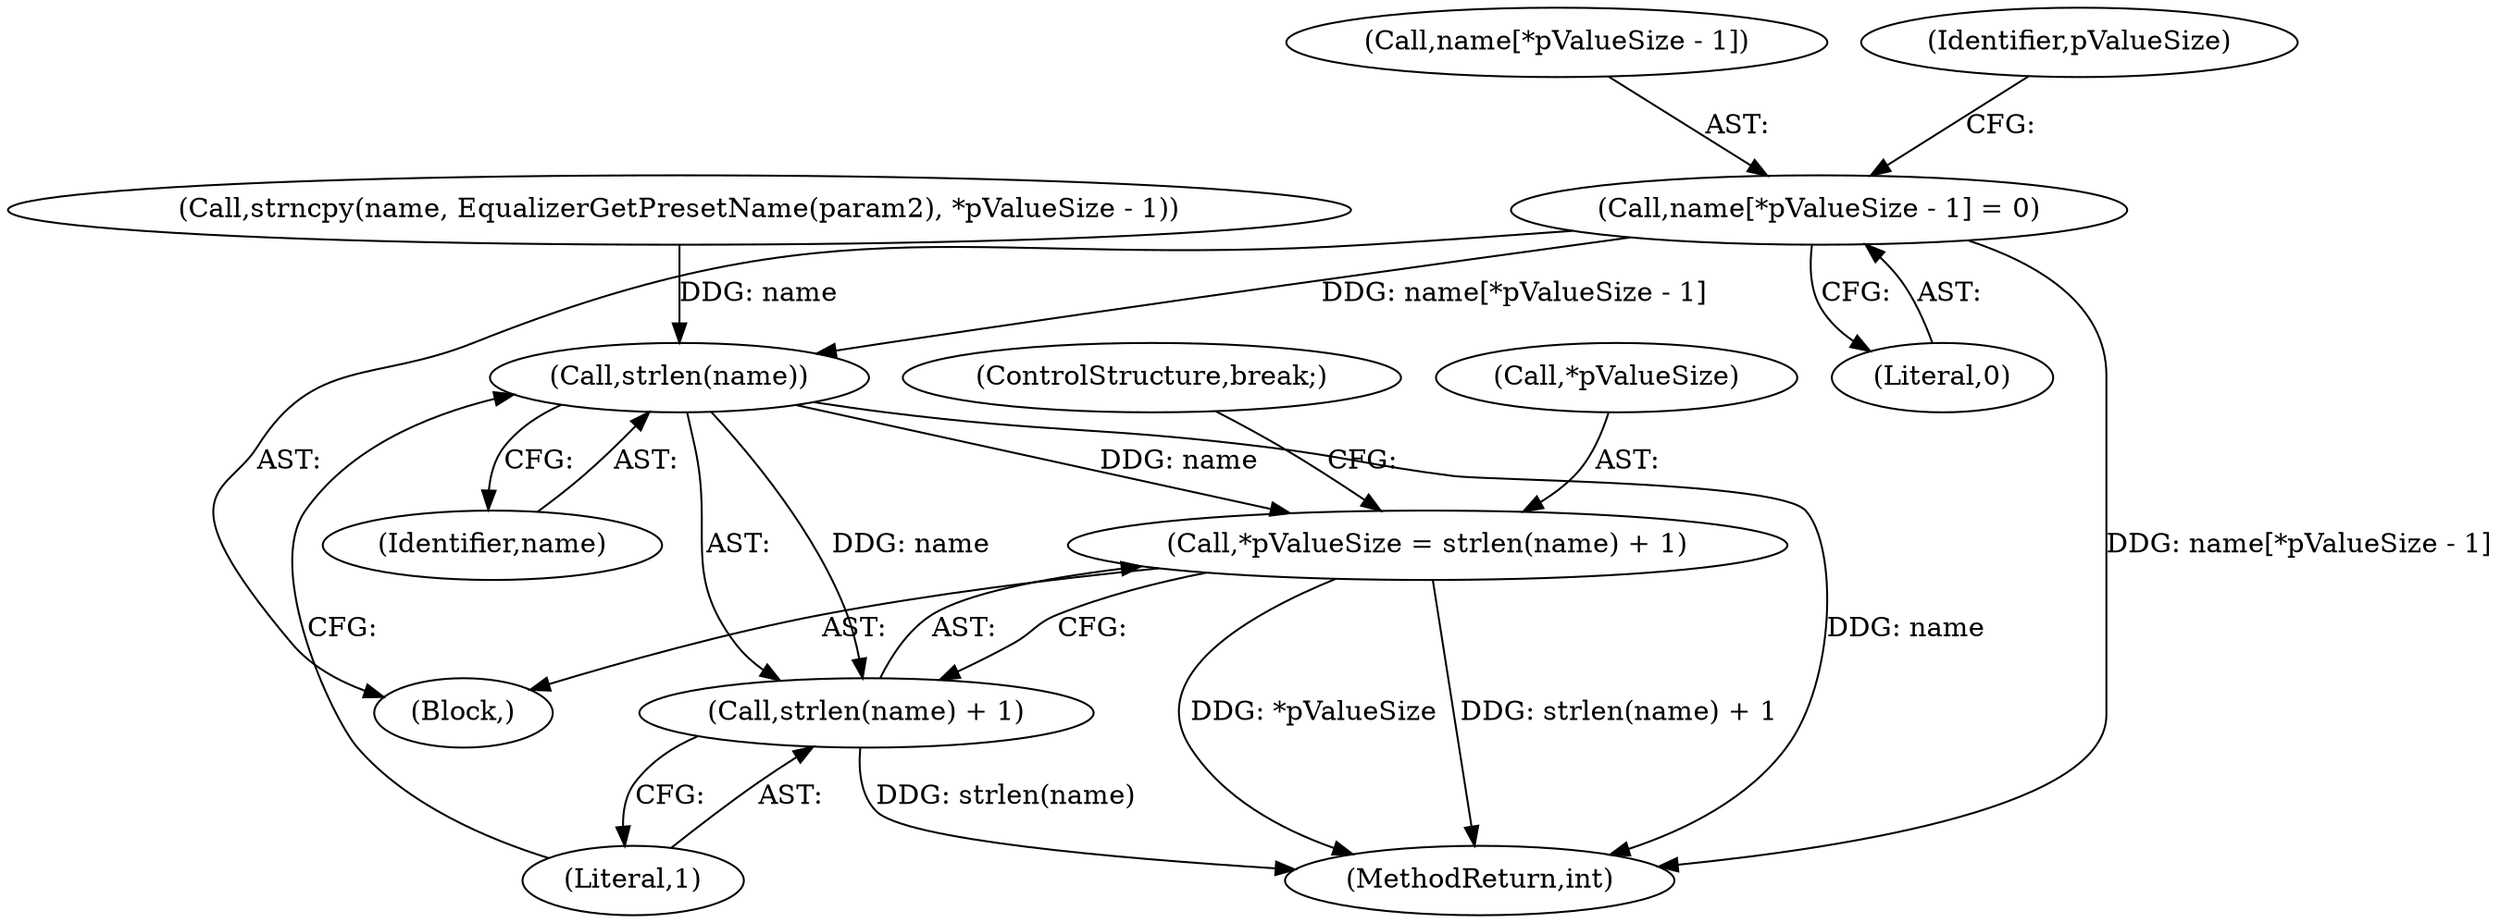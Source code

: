 digraph "0_Android_321ea5257e37c8edb26e66fe4ee78cca4cd915fe@array" {
"1000511" [label="(Call,name[*pValueSize - 1] = 0)"];
"1000523" [label="(Call,strlen(name))"];
"1000519" [label="(Call,*pValueSize = strlen(name) + 1)"];
"1000522" [label="(Call,strlen(name) + 1)"];
"1000503" [label="(Call,strncpy(name, EqualizerGetPresetName(param2), *pValueSize - 1))"];
"1000526" [label="(ControlStructure,break;)"];
"1000523" [label="(Call,strlen(name))"];
"1000586" [label="(MethodReturn,int)"];
"1000525" [label="(Literal,1)"];
"1000522" [label="(Call,strlen(name) + 1)"];
"1000512" [label="(Call,name[*pValueSize - 1])"];
"1000520" [label="(Call,*pValueSize)"];
"1000519" [label="(Call,*pValueSize = strlen(name) + 1)"];
"1000511" [label="(Call,name[*pValueSize - 1] = 0)"];
"1000518" [label="(Literal,0)"];
"1000524" [label="(Identifier,name)"];
"1000521" [label="(Identifier,pValueSize)"];
"1000277" [label="(Block,)"];
"1000511" -> "1000277"  [label="AST: "];
"1000511" -> "1000518"  [label="CFG: "];
"1000512" -> "1000511"  [label="AST: "];
"1000518" -> "1000511"  [label="AST: "];
"1000521" -> "1000511"  [label="CFG: "];
"1000511" -> "1000586"  [label="DDG: name[*pValueSize - 1]"];
"1000511" -> "1000523"  [label="DDG: name[*pValueSize - 1]"];
"1000523" -> "1000522"  [label="AST: "];
"1000523" -> "1000524"  [label="CFG: "];
"1000524" -> "1000523"  [label="AST: "];
"1000525" -> "1000523"  [label="CFG: "];
"1000523" -> "1000586"  [label="DDG: name"];
"1000523" -> "1000519"  [label="DDG: name"];
"1000523" -> "1000522"  [label="DDG: name"];
"1000503" -> "1000523"  [label="DDG: name"];
"1000519" -> "1000277"  [label="AST: "];
"1000519" -> "1000522"  [label="CFG: "];
"1000520" -> "1000519"  [label="AST: "];
"1000522" -> "1000519"  [label="AST: "];
"1000526" -> "1000519"  [label="CFG: "];
"1000519" -> "1000586"  [label="DDG: *pValueSize"];
"1000519" -> "1000586"  [label="DDG: strlen(name) + 1"];
"1000522" -> "1000525"  [label="CFG: "];
"1000525" -> "1000522"  [label="AST: "];
"1000522" -> "1000586"  [label="DDG: strlen(name)"];
}
